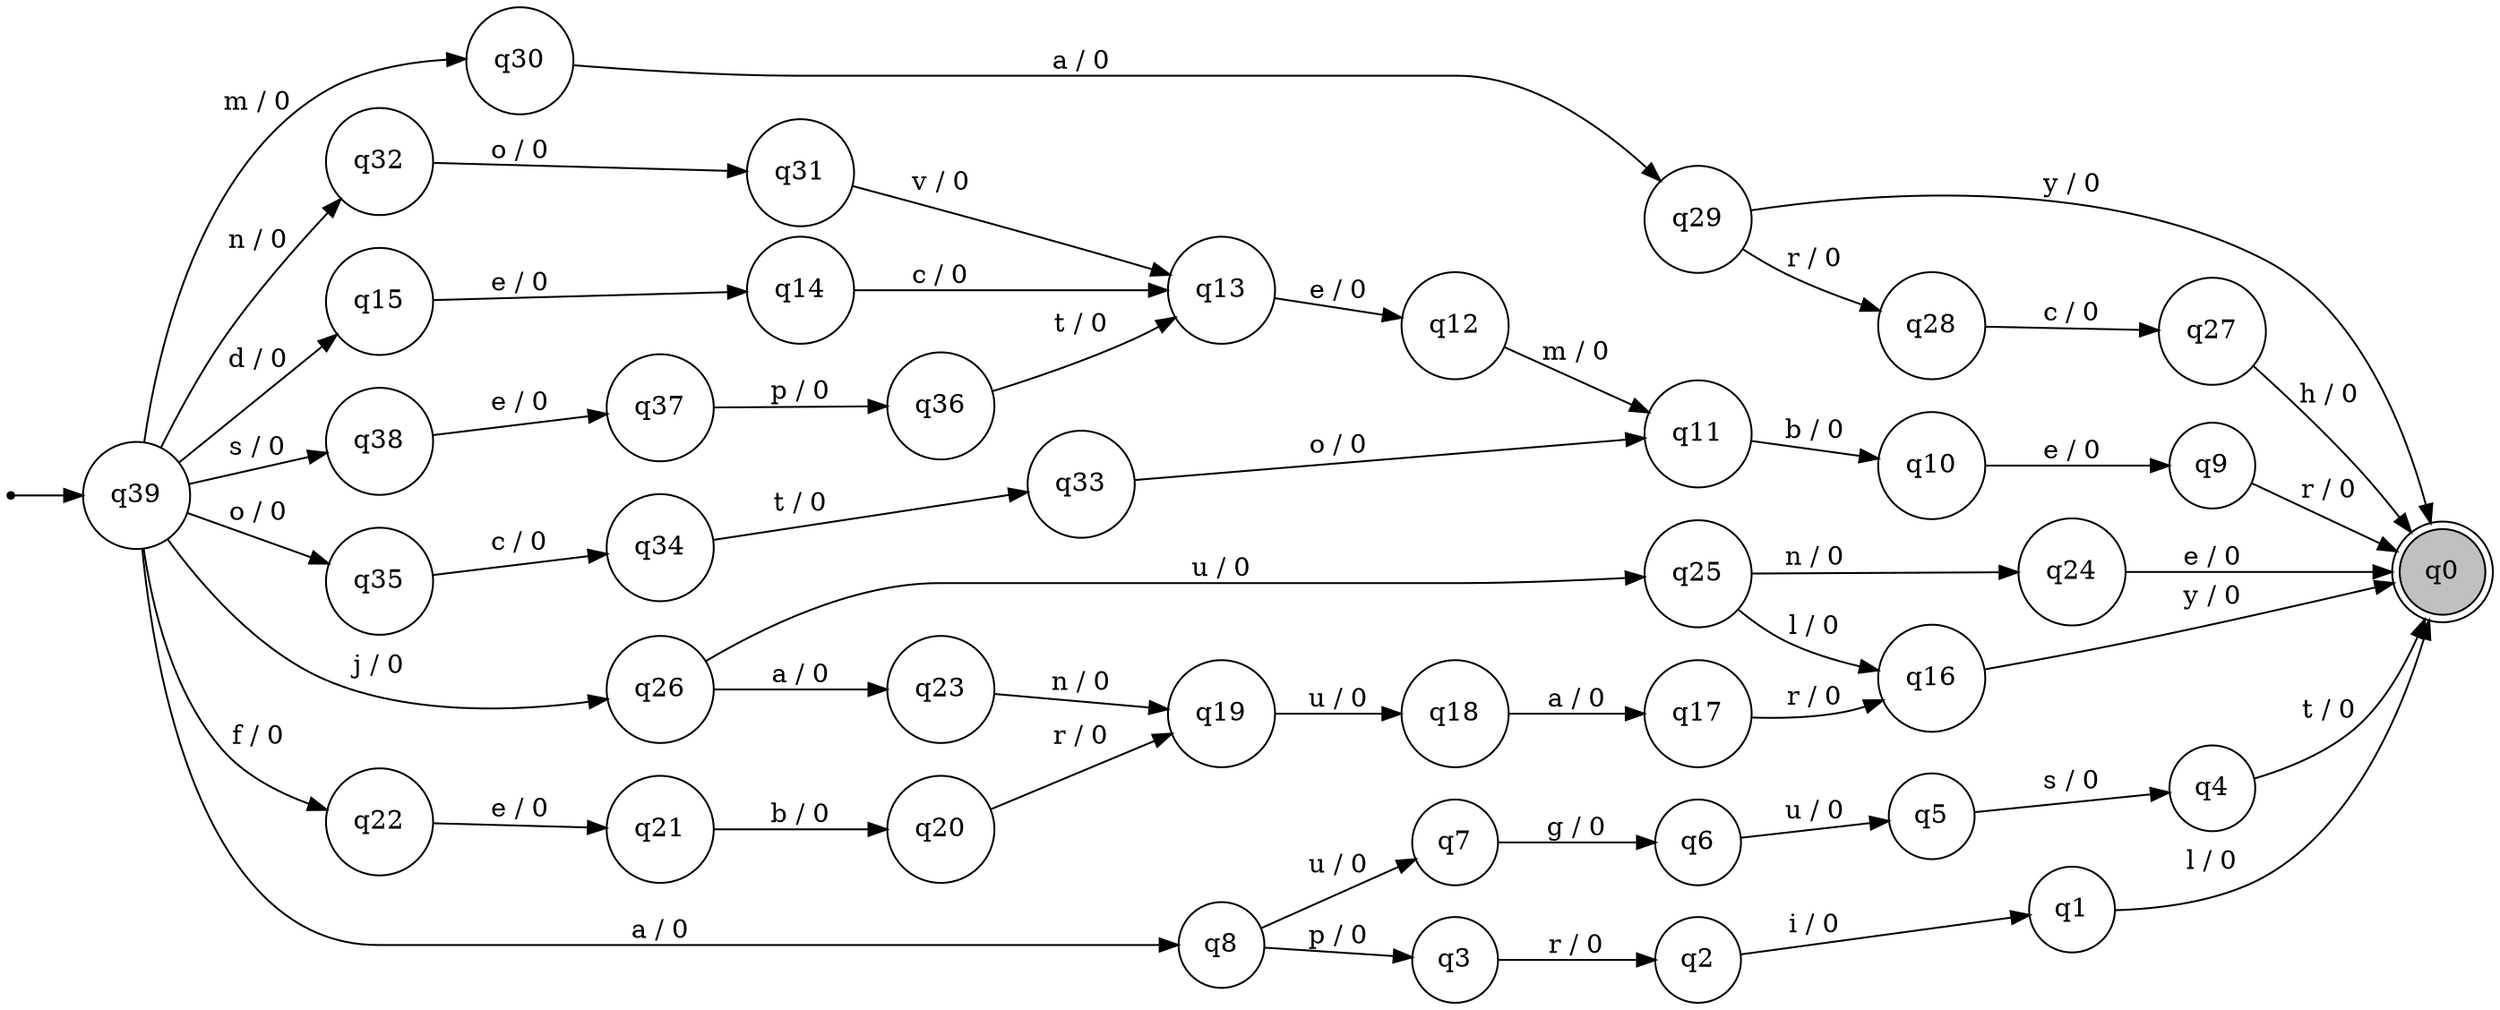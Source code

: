 digraph G {
rankdir=LR;
node [shape=circle];
ini [shape=point];
ini -> q39;
	q38 [label="q38"];
	q36 [label="q36"];
	q32 [label="q32"];
	q30 [label="q30"];
	q29 [label="q29"];
	q12 [label="q12"];
	q26 [label="q26"];
	q11 [label="q11"];
	q19 [label="q19"];
	q10 [label="q10"];
	q9 [label="q9"];
	q34 [label="q34"];
	q3 [label="q3"];
	q31 [label="q31"];
	q8 [label="q8"];
	q5 [label="q5"];
	q35 [label="q35"];
	q7 [label="q7"];
	q39 [label="q39"];
	q4 [label="q4"];
	q2 [label="q2"];
	q1 [label="q1"];
	q0 [label="q0"];
	q0 [shape=doublecircle];
	q0 [style=filled fillcolor=gray];
	q24 [label="q24"];
	q14 [label="q14"];
	q33 [label="q33"];
	q6 [label="q6"];
	q15 [label="q15"];
	q16 [label="q16"];
	q25 [label="q25"];
	q17 [label="q17"];
	q13 [label="q13"];
	q18 [label="q18"];
	q23 [label="q23"];
	q20 [label="q20"];
	q37 [label="q37"];
	q21 [label="q21"];
	q27 [label="q27"];
	q22 [label="q22"];
	q28 [label="q28"];
	q38 -> q37 [label="e / 0"];
	q36 -> q13 [label="t / 0"];
	q32 -> q31 [label="o / 0"];
	q30 -> q29 [label="a / 0"];
	q29 -> q28 [label="r / 0"];
	q29 -> q0 [label="y / 0"];
	q12 -> q11 [label="m / 0"];
	q26 -> q23 [label="a / 0"];
	q26 -> q25 [label="u / 0"];
	q11 -> q10 [label="b / 0"];
	q19 -> q18 [label="u / 0"];
	q10 -> q9 [label="e / 0"];
	q9 -> q0 [label="r / 0"];
	q34 -> q33 [label="t / 0"];
	q3 -> q2 [label="r / 0"];
	q31 -> q13 [label="v / 0"];
	q8 -> q3 [label="p / 0"];
	q8 -> q7 [label="u / 0"];
	q5 -> q4 [label="s / 0"];
	q35 -> q34 [label="c / 0"];
	q7 -> q6 [label="g / 0"];
	q39 -> q8 [label="a / 0"];
	q39 -> q32 [label="n / 0"];
	q39 -> q15 [label="d / 0"];
	q39 -> q22 [label="f / 0"];
	q39 -> q38 [label="s / 0"];
	q39 -> q26 [label="j / 0"];
	q39 -> q30 [label="m / 0"];
	q39 -> q35 [label="o / 0"];
	q4 -> q0 [label="t / 0"];
	q2 -> q1 [label="i / 0"];
	q1 -> q0 [label="l / 0"];
	q24 -> q0 [label="e / 0"];
	q14 -> q13 [label="c / 0"];
	q33 -> q11 [label="o / 0"];
	q6 -> q5 [label="u / 0"];
	q15 -> q14 [label="e / 0"];
	q16 -> q0 [label="y / 0"];
	q25 -> q16 [label="l / 0"];
	q25 -> q24 [label="n / 0"];
	q17 -> q16 [label="r / 0"];
	q13 -> q12 [label="e / 0"];
	q18 -> q17 [label="a / 0"];
	q23 -> q19 [label="n / 0"];
	q20 -> q19 [label="r / 0"];
	q37 -> q36 [label="p / 0"];
	q21 -> q20 [label="b / 0"];
	q27 -> q0 [label="h / 0"];
	q22 -> q21 [label="e / 0"];
	q28 -> q27 [label="c / 0"];
}
